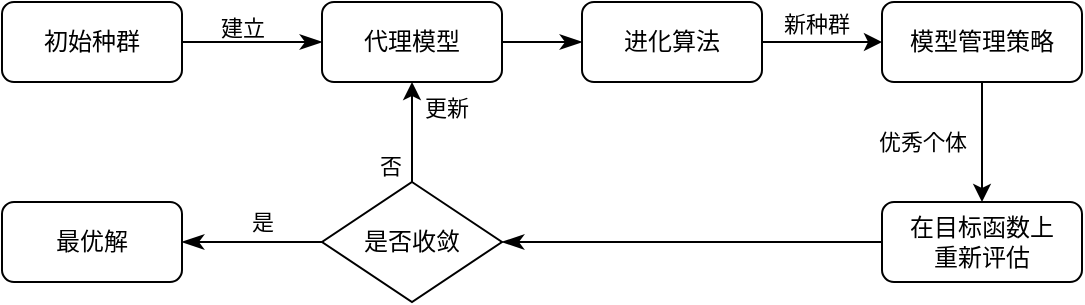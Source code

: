 <mxfile version="24.3.0" type="github">
  <diagram id="C5RBs43oDa-KdzZeNtuy" name="Page-1">
    <mxGraphModel dx="1102" dy="677" grid="1" gridSize="10" guides="1" tooltips="1" connect="1" arrows="1" fold="1" page="1" pageScale="1" pageWidth="827" pageHeight="1169" math="0" shadow="0">
      <root>
        <mxCell id="WIyWlLk6GJQsqaUBKTNV-0" />
        <mxCell id="WIyWlLk6GJQsqaUBKTNV-1" parent="WIyWlLk6GJQsqaUBKTNV-0" />
        <mxCell id="mD8YMEPqJVO0ofPtoKmY-0" value="" style="rounded=0;html=1;jettySize=auto;orthogonalLoop=1;fontSize=11;endArrow=classicThin;endFill=1;endSize=8;strokeWidth=1;shadow=0;labelBackgroundColor=none;edgeStyle=orthogonalEdgeStyle;strokeColor=#000000;" edge="1" parent="WIyWlLk6GJQsqaUBKTNV-1" source="mD8YMEPqJVO0ofPtoKmY-2" target="mD8YMEPqJVO0ofPtoKmY-5">
          <mxGeometry relative="1" as="geometry">
            <mxPoint x="170" y="210" as="targetPoint" />
          </mxGeometry>
        </mxCell>
        <mxCell id="mD8YMEPqJVO0ofPtoKmY-1" value="建立" style="edgeLabel;html=1;align=center;verticalAlign=middle;resizable=0;points=[];fontFamily=Helvetica;fontSize=11;fontColor=default;labelBackgroundColor=none;" vertex="1" connectable="0" parent="mD8YMEPqJVO0ofPtoKmY-0">
          <mxGeometry x="-0.45" y="4" relative="1" as="geometry">
            <mxPoint x="10" y="-3" as="offset" />
          </mxGeometry>
        </mxCell>
        <mxCell id="mD8YMEPqJVO0ofPtoKmY-2" value="初始种群" style="rounded=1;whiteSpace=wrap;html=1;fontSize=12;glass=0;strokeWidth=1;shadow=0;" vertex="1" parent="WIyWlLk6GJQsqaUBKTNV-1">
          <mxGeometry x="20" y="190" width="90" height="40" as="geometry" />
        </mxCell>
        <mxCell id="mD8YMEPqJVO0ofPtoKmY-3" value="" style="edgeStyle=orthogonalEdgeStyle;rounded=0;orthogonalLoop=1;jettySize=auto;html=1;endArrow=classicThin;endFill=1;endSize=8;" edge="1" parent="WIyWlLk6GJQsqaUBKTNV-1" source="mD8YMEPqJVO0ofPtoKmY-5" target="mD8YMEPqJVO0ofPtoKmY-8">
          <mxGeometry relative="1" as="geometry" />
        </mxCell>
        <mxCell id="mD8YMEPqJVO0ofPtoKmY-5" value="代理模型" style="rounded=1;whiteSpace=wrap;html=1;" vertex="1" parent="WIyWlLk6GJQsqaUBKTNV-1">
          <mxGeometry x="180" y="190" width="90" height="40" as="geometry" />
        </mxCell>
        <mxCell id="mD8YMEPqJVO0ofPtoKmY-22" style="edgeStyle=orthogonalEdgeStyle;rounded=0;orthogonalLoop=1;jettySize=auto;html=1;exitX=1;exitY=0.5;exitDx=0;exitDy=0;entryX=0;entryY=0.5;entryDx=0;entryDy=0;" edge="1" parent="WIyWlLk6GJQsqaUBKTNV-1" source="mD8YMEPqJVO0ofPtoKmY-8" target="mD8YMEPqJVO0ofPtoKmY-20">
          <mxGeometry relative="1" as="geometry" />
        </mxCell>
        <mxCell id="mD8YMEPqJVO0ofPtoKmY-24" value="新种群" style="edgeLabel;html=1;align=center;verticalAlign=middle;resizable=0;points=[];" vertex="1" connectable="0" parent="mD8YMEPqJVO0ofPtoKmY-22">
          <mxGeometry x="-0.1" y="3" relative="1" as="geometry">
            <mxPoint y="-6" as="offset" />
          </mxGeometry>
        </mxCell>
        <mxCell id="mD8YMEPqJVO0ofPtoKmY-8" value="进化算法" style="whiteSpace=wrap;html=1;rounded=1;" vertex="1" parent="WIyWlLk6GJQsqaUBKTNV-1">
          <mxGeometry x="310" y="190" width="90" height="40" as="geometry" />
        </mxCell>
        <mxCell id="mD8YMEPqJVO0ofPtoKmY-9" value="" style="edgeStyle=orthogonalEdgeStyle;rounded=0;orthogonalLoop=1;jettySize=auto;html=1;shadow=0;strokeColor=#000000;strokeWidth=1;align=center;verticalAlign=middle;fontFamily=Helvetica;fontSize=11;fontColor=default;labelBackgroundColor=none;endArrow=classicThin;endFill=1;endSize=8;exitX=0;exitY=0.5;exitDx=0;exitDy=0;" edge="1" parent="WIyWlLk6GJQsqaUBKTNV-1" source="mD8YMEPqJVO0ofPtoKmY-10" target="mD8YMEPqJVO0ofPtoKmY-16">
          <mxGeometry relative="1" as="geometry" />
        </mxCell>
        <mxCell id="mD8YMEPqJVO0ofPtoKmY-10" value="在目标函数上&lt;div&gt;重新评估&lt;/div&gt;" style="whiteSpace=wrap;html=1;rounded=1;" vertex="1" parent="WIyWlLk6GJQsqaUBKTNV-1">
          <mxGeometry x="460" y="290" width="100" height="40" as="geometry" />
        </mxCell>
        <mxCell id="mD8YMEPqJVO0ofPtoKmY-14" value="" style="edgeStyle=orthogonalEdgeStyle;rounded=0;orthogonalLoop=1;jettySize=auto;html=1;shadow=0;strokeColor=#000000;strokeWidth=1;align=center;verticalAlign=middle;fontFamily=Helvetica;fontSize=12;fontColor=default;labelBackgroundColor=none;endArrow=classicThin;endFill=1;endSize=8;" edge="1" parent="WIyWlLk6GJQsqaUBKTNV-1" source="mD8YMEPqJVO0ofPtoKmY-16" target="mD8YMEPqJVO0ofPtoKmY-17">
          <mxGeometry relative="1" as="geometry" />
        </mxCell>
        <mxCell id="mD8YMEPqJVO0ofPtoKmY-15" value="是" style="edgeLabel;html=1;align=center;verticalAlign=middle;resizable=0;points=[];rounded=1;strokeColor=default;fontFamily=Helvetica;fontSize=11;fontColor=default;fillColor=default;" vertex="1" connectable="0" parent="mD8YMEPqJVO0ofPtoKmY-14">
          <mxGeometry x="-0.32" y="2" relative="1" as="geometry">
            <mxPoint x="-6" y="-12" as="offset" />
          </mxGeometry>
        </mxCell>
        <mxCell id="mD8YMEPqJVO0ofPtoKmY-25" style="edgeStyle=orthogonalEdgeStyle;rounded=0;orthogonalLoop=1;jettySize=auto;html=1;exitX=0.5;exitY=0;exitDx=0;exitDy=0;entryX=0.5;entryY=1;entryDx=0;entryDy=0;" edge="1" parent="WIyWlLk6GJQsqaUBKTNV-1" source="mD8YMEPqJVO0ofPtoKmY-16" target="mD8YMEPqJVO0ofPtoKmY-5">
          <mxGeometry relative="1" as="geometry" />
        </mxCell>
        <mxCell id="mD8YMEPqJVO0ofPtoKmY-26" value="否" style="edgeLabel;html=1;align=center;verticalAlign=middle;resizable=0;points=[];" vertex="1" connectable="0" parent="mD8YMEPqJVO0ofPtoKmY-25">
          <mxGeometry y="-2" relative="1" as="geometry">
            <mxPoint x="-13" y="17" as="offset" />
          </mxGeometry>
        </mxCell>
        <mxCell id="mD8YMEPqJVO0ofPtoKmY-28" value="更新" style="edgeLabel;html=1;align=center;verticalAlign=middle;resizable=0;points=[];" vertex="1" connectable="0" parent="mD8YMEPqJVO0ofPtoKmY-25">
          <mxGeometry x="0.219" y="-3" relative="1" as="geometry">
            <mxPoint x="14" y="-7" as="offset" />
          </mxGeometry>
        </mxCell>
        <mxCell id="mD8YMEPqJVO0ofPtoKmY-16" value="是否收敛" style="rhombus;whiteSpace=wrap;html=1;rounded=0;" vertex="1" parent="WIyWlLk6GJQsqaUBKTNV-1">
          <mxGeometry x="180" y="280" width="90" height="60" as="geometry" />
        </mxCell>
        <mxCell id="mD8YMEPqJVO0ofPtoKmY-17" value="最优解" style="whiteSpace=wrap;html=1;rounded=1;" vertex="1" parent="WIyWlLk6GJQsqaUBKTNV-1">
          <mxGeometry x="20" y="290" width="90" height="40" as="geometry" />
        </mxCell>
        <mxCell id="mD8YMEPqJVO0ofPtoKmY-23" style="edgeStyle=orthogonalEdgeStyle;rounded=0;orthogonalLoop=1;jettySize=auto;html=1;exitX=0.5;exitY=1;exitDx=0;exitDy=0;entryX=0.5;entryY=0;entryDx=0;entryDy=0;" edge="1" parent="WIyWlLk6GJQsqaUBKTNV-1" source="mD8YMEPqJVO0ofPtoKmY-20" target="mD8YMEPqJVO0ofPtoKmY-10">
          <mxGeometry relative="1" as="geometry" />
        </mxCell>
        <mxCell id="mD8YMEPqJVO0ofPtoKmY-27" value="优秀个体" style="edgeLabel;html=1;align=center;verticalAlign=middle;resizable=0;points=[];" vertex="1" connectable="0" parent="mD8YMEPqJVO0ofPtoKmY-23">
          <mxGeometry x="-0.233" y="-1" relative="1" as="geometry">
            <mxPoint x="-29" y="7" as="offset" />
          </mxGeometry>
        </mxCell>
        <mxCell id="mD8YMEPqJVO0ofPtoKmY-20" value="模型管理策略" style="rounded=1;whiteSpace=wrap;html=1;" vertex="1" parent="WIyWlLk6GJQsqaUBKTNV-1">
          <mxGeometry x="460" y="190" width="100" height="40" as="geometry" />
        </mxCell>
      </root>
    </mxGraphModel>
  </diagram>
</mxfile>
